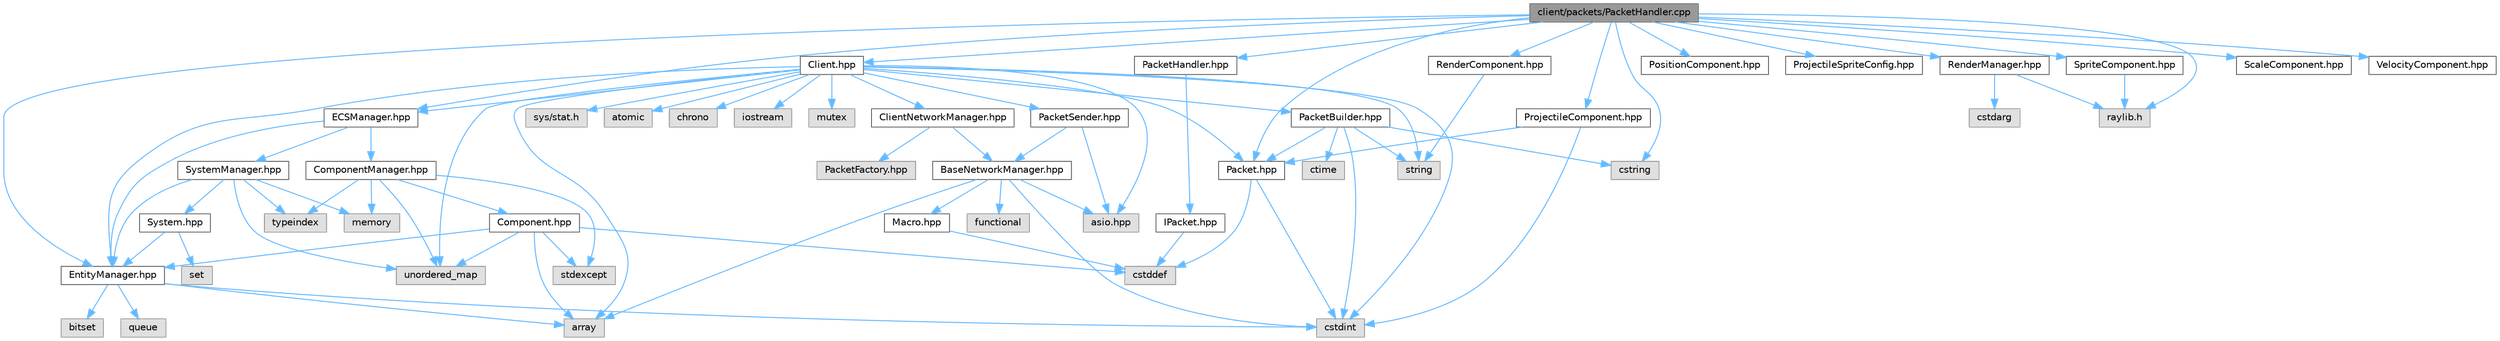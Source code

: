 digraph "client/packets/PacketHandler.cpp"
{
 // LATEX_PDF_SIZE
  bgcolor="transparent";
  edge [fontname=Helvetica,fontsize=10,labelfontname=Helvetica,labelfontsize=10];
  node [fontname=Helvetica,fontsize=10,shape=box,height=0.2,width=0.4];
  Node1 [id="Node000001",label="client/packets/PacketHandler.cpp",height=0.2,width=0.4,color="gray40", fillcolor="grey60", style="filled", fontcolor="black",tooltip=" "];
  Node1 -> Node2 [id="edge81_Node000001_Node000002",color="steelblue1",style="solid",tooltip=" "];
  Node2 [id="Node000002",label="PacketHandler.hpp",height=0.2,width=0.4,color="grey40", fillcolor="white", style="filled",URL="$client_2packets_2_packet_handler_8hpp.html",tooltip=" "];
  Node2 -> Node3 [id="edge82_Node000002_Node000003",color="steelblue1",style="solid",tooltip=" "];
  Node3 [id="Node000003",label="IPacket.hpp",height=0.2,width=0.4,color="grey40", fillcolor="white", style="filled",URL="$client_2packets_2_i_packet_8hpp.html",tooltip=" "];
  Node3 -> Node4 [id="edge83_Node000003_Node000004",color="steelblue1",style="solid",tooltip=" "];
  Node4 [id="Node000004",label="cstddef",height=0.2,width=0.4,color="grey60", fillcolor="#E0E0E0", style="filled",tooltip=" "];
  Node1 -> Node5 [id="edge84_Node000001_Node000005",color="steelblue1",style="solid",tooltip=" "];
  Node5 [id="Node000005",label="cstring",height=0.2,width=0.4,color="grey60", fillcolor="#E0E0E0", style="filled",tooltip=" "];
  Node1 -> Node6 [id="edge85_Node000001_Node000006",color="steelblue1",style="solid",tooltip=" "];
  Node6 [id="Node000006",label="Client.hpp",height=0.2,width=0.4,color="grey40", fillcolor="white", style="filled",URL="$_client_8hpp.html",tooltip=" "];
  Node6 -> Node7 [id="edge86_Node000006_Node000007",color="steelblue1",style="solid",tooltip=" "];
  Node7 [id="Node000007",label="EntityManager.hpp",height=0.2,width=0.4,color="grey40", fillcolor="white", style="filled",URL="$_entity_manager_8hpp.html",tooltip=" "];
  Node7 -> Node8 [id="edge87_Node000007_Node000008",color="steelblue1",style="solid",tooltip=" "];
  Node8 [id="Node000008",label="cstdint",height=0.2,width=0.4,color="grey60", fillcolor="#E0E0E0", style="filled",tooltip=" "];
  Node7 -> Node9 [id="edge88_Node000007_Node000009",color="steelblue1",style="solid",tooltip=" "];
  Node9 [id="Node000009",label="bitset",height=0.2,width=0.4,color="grey60", fillcolor="#E0E0E0", style="filled",tooltip=" "];
  Node7 -> Node10 [id="edge89_Node000007_Node000010",color="steelblue1",style="solid",tooltip=" "];
  Node10 [id="Node000010",label="queue",height=0.2,width=0.4,color="grey60", fillcolor="#E0E0E0", style="filled",tooltip=" "];
  Node7 -> Node11 [id="edge90_Node000007_Node000011",color="steelblue1",style="solid",tooltip=" "];
  Node11 [id="Node000011",label="array",height=0.2,width=0.4,color="grey60", fillcolor="#E0E0E0", style="filled",tooltip=" "];
  Node6 -> Node12 [id="edge91_Node000006_Node000012",color="steelblue1",style="solid",tooltip=" "];
  Node12 [id="Node000012",label="Packet.hpp",height=0.2,width=0.4,color="grey40", fillcolor="white", style="filled",URL="$_packet_8hpp.html",tooltip=" "];
  Node12 -> Node4 [id="edge92_Node000012_Node000004",color="steelblue1",style="solid",tooltip=" "];
  Node12 -> Node8 [id="edge93_Node000012_Node000008",color="steelblue1",style="solid",tooltip=" "];
  Node6 -> Node8 [id="edge94_Node000006_Node000008",color="steelblue1",style="solid",tooltip=" "];
  Node6 -> Node13 [id="edge95_Node000006_Node000013",color="steelblue1",style="solid",tooltip=" "];
  Node13 [id="Node000013",label="sys/stat.h",height=0.2,width=0.4,color="grey60", fillcolor="#E0E0E0", style="filled",tooltip=" "];
  Node6 -> Node14 [id="edge96_Node000006_Node000014",color="steelblue1",style="solid",tooltip=" "];
  Node14 [id="Node000014",label="unordered_map",height=0.2,width=0.4,color="grey60", fillcolor="#E0E0E0", style="filled",tooltip=" "];
  Node6 -> Node11 [id="edge97_Node000006_Node000011",color="steelblue1",style="solid",tooltip=" "];
  Node6 -> Node15 [id="edge98_Node000006_Node000015",color="steelblue1",style="solid",tooltip=" "];
  Node15 [id="Node000015",label="asio.hpp",height=0.2,width=0.4,color="grey60", fillcolor="#E0E0E0", style="filled",tooltip=" "];
  Node6 -> Node16 [id="edge99_Node000006_Node000016",color="steelblue1",style="solid",tooltip=" "];
  Node16 [id="Node000016",label="atomic",height=0.2,width=0.4,color="grey60", fillcolor="#E0E0E0", style="filled",tooltip=" "];
  Node6 -> Node17 [id="edge100_Node000006_Node000017",color="steelblue1",style="solid",tooltip=" "];
  Node17 [id="Node000017",label="chrono",height=0.2,width=0.4,color="grey60", fillcolor="#E0E0E0", style="filled",tooltip=" "];
  Node6 -> Node18 [id="edge101_Node000006_Node000018",color="steelblue1",style="solid",tooltip=" "];
  Node18 [id="Node000018",label="iostream",height=0.2,width=0.4,color="grey60", fillcolor="#E0E0E0", style="filled",tooltip=" "];
  Node6 -> Node19 [id="edge102_Node000006_Node000019",color="steelblue1",style="solid",tooltip=" "];
  Node19 [id="Node000019",label="mutex",height=0.2,width=0.4,color="grey60", fillcolor="#E0E0E0", style="filled",tooltip=" "];
  Node6 -> Node20 [id="edge103_Node000006_Node000020",color="steelblue1",style="solid",tooltip=" "];
  Node20 [id="Node000020",label="string",height=0.2,width=0.4,color="grey60", fillcolor="#E0E0E0", style="filled",tooltip=" "];
  Node6 -> Node21 [id="edge104_Node000006_Node000021",color="steelblue1",style="solid",tooltip=" "];
  Node21 [id="Node000021",label="ClientNetworkManager.hpp",height=0.2,width=0.4,color="grey40", fillcolor="white", style="filled",URL="$_client_network_manager_8hpp.html",tooltip=" "];
  Node21 -> Node22 [id="edge105_Node000021_Node000022",color="steelblue1",style="solid",tooltip=" "];
  Node22 [id="Node000022",label="BaseNetworkManager.hpp",height=0.2,width=0.4,color="grey40", fillcolor="white", style="filled",URL="$_base_network_manager_8hpp.html",tooltip=" "];
  Node22 -> Node15 [id="edge106_Node000022_Node000015",color="steelblue1",style="solid",tooltip=" "];
  Node22 -> Node11 [id="edge107_Node000022_Node000011",color="steelblue1",style="solid",tooltip=" "];
  Node22 -> Node23 [id="edge108_Node000022_Node000023",color="steelblue1",style="solid",tooltip=" "];
  Node23 [id="Node000023",label="functional",height=0.2,width=0.4,color="grey60", fillcolor="#E0E0E0", style="filled",tooltip=" "];
  Node22 -> Node8 [id="edge109_Node000022_Node000008",color="steelblue1",style="solid",tooltip=" "];
  Node22 -> Node24 [id="edge110_Node000022_Node000024",color="steelblue1",style="solid",tooltip=" "];
  Node24 [id="Node000024",label="Macro.hpp",height=0.2,width=0.4,color="grey40", fillcolor="white", style="filled",URL="$_macro_8hpp.html",tooltip=" "];
  Node24 -> Node4 [id="edge111_Node000024_Node000004",color="steelblue1",style="solid",tooltip=" "];
  Node21 -> Node25 [id="edge112_Node000021_Node000025",color="steelblue1",style="solid",tooltip=" "];
  Node25 [id="Node000025",label="PacketFactory.hpp",height=0.2,width=0.4,color="grey60", fillcolor="#E0E0E0", style="filled",tooltip=" "];
  Node6 -> Node26 [id="edge113_Node000006_Node000026",color="steelblue1",style="solid",tooltip=" "];
  Node26 [id="Node000026",label="ECSManager.hpp",height=0.2,width=0.4,color="grey40", fillcolor="white", style="filled",URL="$_e_c_s_manager_8hpp.html",tooltip=" "];
  Node26 -> Node7 [id="edge114_Node000026_Node000007",color="steelblue1",style="solid",tooltip=" "];
  Node26 -> Node27 [id="edge115_Node000026_Node000027",color="steelblue1",style="solid",tooltip=" "];
  Node27 [id="Node000027",label="ComponentManager.hpp",height=0.2,width=0.4,color="grey40", fillcolor="white", style="filled",URL="$_component_manager_8hpp.html",tooltip=" "];
  Node27 -> Node28 [id="edge116_Node000027_Node000028",color="steelblue1",style="solid",tooltip=" "];
  Node28 [id="Node000028",label="memory",height=0.2,width=0.4,color="grey60", fillcolor="#E0E0E0", style="filled",tooltip=" "];
  Node27 -> Node29 [id="edge117_Node000027_Node000029",color="steelblue1",style="solid",tooltip=" "];
  Node29 [id="Node000029",label="stdexcept",height=0.2,width=0.4,color="grey60", fillcolor="#E0E0E0", style="filled",tooltip=" "];
  Node27 -> Node30 [id="edge118_Node000027_Node000030",color="steelblue1",style="solid",tooltip=" "];
  Node30 [id="Node000030",label="typeindex",height=0.2,width=0.4,color="grey60", fillcolor="#E0E0E0", style="filled",tooltip=" "];
  Node27 -> Node14 [id="edge119_Node000027_Node000014",color="steelblue1",style="solid",tooltip=" "];
  Node27 -> Node31 [id="edge120_Node000027_Node000031",color="steelblue1",style="solid",tooltip=" "];
  Node31 [id="Node000031",label="Component.hpp",height=0.2,width=0.4,color="grey40", fillcolor="white", style="filled",URL="$_component_8hpp.html",tooltip=" "];
  Node31 -> Node11 [id="edge121_Node000031_Node000011",color="steelblue1",style="solid",tooltip=" "];
  Node31 -> Node4 [id="edge122_Node000031_Node000004",color="steelblue1",style="solid",tooltip=" "];
  Node31 -> Node14 [id="edge123_Node000031_Node000014",color="steelblue1",style="solid",tooltip=" "];
  Node31 -> Node7 [id="edge124_Node000031_Node000007",color="steelblue1",style="solid",tooltip=" "];
  Node31 -> Node29 [id="edge125_Node000031_Node000029",color="steelblue1",style="solid",tooltip=" "];
  Node26 -> Node32 [id="edge126_Node000026_Node000032",color="steelblue1",style="solid",tooltip=" "];
  Node32 [id="Node000032",label="SystemManager.hpp",height=0.2,width=0.4,color="grey40", fillcolor="white", style="filled",URL="$_system_manager_8hpp.html",tooltip=" "];
  Node32 -> Node7 [id="edge127_Node000032_Node000007",color="steelblue1",style="solid",tooltip=" "];
  Node32 -> Node33 [id="edge128_Node000032_Node000033",color="steelblue1",style="solid",tooltip=" "];
  Node33 [id="Node000033",label="System.hpp",height=0.2,width=0.4,color="grey40", fillcolor="white", style="filled",URL="$_system_8hpp.html",tooltip=" "];
  Node33 -> Node34 [id="edge129_Node000033_Node000034",color="steelblue1",style="solid",tooltip=" "];
  Node34 [id="Node000034",label="set",height=0.2,width=0.4,color="grey60", fillcolor="#E0E0E0", style="filled",tooltip=" "];
  Node33 -> Node7 [id="edge130_Node000033_Node000007",color="steelblue1",style="solid",tooltip=" "];
  Node32 -> Node30 [id="edge131_Node000032_Node000030",color="steelblue1",style="solid",tooltip=" "];
  Node32 -> Node14 [id="edge132_Node000032_Node000014",color="steelblue1",style="solid",tooltip=" "];
  Node32 -> Node28 [id="edge133_Node000032_Node000028",color="steelblue1",style="solid",tooltip=" "];
  Node6 -> Node35 [id="edge134_Node000006_Node000035",color="steelblue1",style="solid",tooltip=" "];
  Node35 [id="Node000035",label="PacketSender.hpp",height=0.2,width=0.4,color="grey40", fillcolor="white", style="filled",URL="$_packet_sender_8hpp.html",tooltip=" "];
  Node35 -> Node15 [id="edge135_Node000035_Node000015",color="steelblue1",style="solid",tooltip=" "];
  Node35 -> Node22 [id="edge136_Node000035_Node000022",color="steelblue1",style="solid",tooltip=" "];
  Node6 -> Node36 [id="edge137_Node000006_Node000036",color="steelblue1",style="solid",tooltip=" "];
  Node36 [id="Node000036",label="PacketBuilder.hpp",height=0.2,width=0.4,color="grey40", fillcolor="white", style="filled",URL="$_packet_builder_8hpp.html",tooltip=" "];
  Node36 -> Node8 [id="edge138_Node000036_Node000008",color="steelblue1",style="solid",tooltip=" "];
  Node36 -> Node5 [id="edge139_Node000036_Node000005",color="steelblue1",style="solid",tooltip=" "];
  Node36 -> Node37 [id="edge140_Node000036_Node000037",color="steelblue1",style="solid",tooltip=" "];
  Node37 [id="Node000037",label="ctime",height=0.2,width=0.4,color="grey60", fillcolor="#E0E0E0", style="filled",tooltip=" "];
  Node36 -> Node20 [id="edge141_Node000036_Node000020",color="steelblue1",style="solid",tooltip=" "];
  Node36 -> Node12 [id="edge142_Node000036_Node000012",color="steelblue1",style="solid",tooltip=" "];
  Node1 -> Node26 [id="edge143_Node000001_Node000026",color="steelblue1",style="solid",tooltip=" "];
  Node1 -> Node7 [id="edge144_Node000001_Node000007",color="steelblue1",style="solid",tooltip=" "];
  Node1 -> Node12 [id="edge145_Node000001_Node000012",color="steelblue1",style="solid",tooltip=" "];
  Node1 -> Node38 [id="edge146_Node000001_Node000038",color="steelblue1",style="solid",tooltip=" "];
  Node38 [id="Node000038",label="PositionComponent.hpp",height=0.2,width=0.4,color="grey40", fillcolor="white", style="filled",URL="$_position_component_8hpp.html",tooltip=" "];
  Node1 -> Node39 [id="edge147_Node000001_Node000039",color="steelblue1",style="solid",tooltip=" "];
  Node39 [id="Node000039",label="ProjectileComponent.hpp",height=0.2,width=0.4,color="grey40", fillcolor="white", style="filled",URL="$_projectile_component_8hpp.html",tooltip=" "];
  Node39 -> Node8 [id="edge148_Node000039_Node000008",color="steelblue1",style="solid",tooltip=" "];
  Node39 -> Node12 [id="edge149_Node000039_Node000012",color="steelblue1",style="solid",tooltip=" "];
  Node1 -> Node40 [id="edge150_Node000001_Node000040",color="steelblue1",style="solid",tooltip=" "];
  Node40 [id="Node000040",label="ProjectileSpriteConfig.hpp",height=0.2,width=0.4,color="grey40", fillcolor="white", style="filled",URL="$_projectile_sprite_config_8hpp.html",tooltip=" "];
  Node1 -> Node41 [id="edge151_Node000001_Node000041",color="steelblue1",style="solid",tooltip=" "];
  Node41 [id="Node000041",label="RenderComponent.hpp",height=0.2,width=0.4,color="grey40", fillcolor="white", style="filled",URL="$_render_component_8hpp.html",tooltip=" "];
  Node41 -> Node20 [id="edge152_Node000041_Node000020",color="steelblue1",style="solid",tooltip=" "];
  Node1 -> Node42 [id="edge153_Node000001_Node000042",color="steelblue1",style="solid",tooltip=" "];
  Node42 [id="Node000042",label="RenderManager.hpp",height=0.2,width=0.4,color="grey40", fillcolor="white", style="filled",URL="$_render_manager_8hpp.html",tooltip=" "];
  Node42 -> Node43 [id="edge154_Node000042_Node000043",color="steelblue1",style="solid",tooltip=" "];
  Node43 [id="Node000043",label="cstdarg",height=0.2,width=0.4,color="grey60", fillcolor="#E0E0E0", style="filled",tooltip=" "];
  Node42 -> Node44 [id="edge155_Node000042_Node000044",color="steelblue1",style="solid",tooltip=" "];
  Node44 [id="Node000044",label="raylib.h",height=0.2,width=0.4,color="grey60", fillcolor="#E0E0E0", style="filled",tooltip=" "];
  Node1 -> Node45 [id="edge156_Node000001_Node000045",color="steelblue1",style="solid",tooltip=" "];
  Node45 [id="Node000045",label="ScaleComponent.hpp",height=0.2,width=0.4,color="grey40", fillcolor="white", style="filled",URL="$_scale_component_8hpp.html",tooltip=" "];
  Node1 -> Node46 [id="edge157_Node000001_Node000046",color="steelblue1",style="solid",tooltip=" "];
  Node46 [id="Node000046",label="SpriteComponent.hpp",height=0.2,width=0.4,color="grey40", fillcolor="white", style="filled",URL="$_sprite_component_8hpp.html",tooltip=" "];
  Node46 -> Node44 [id="edge158_Node000046_Node000044",color="steelblue1",style="solid",tooltip=" "];
  Node1 -> Node47 [id="edge159_Node000001_Node000047",color="steelblue1",style="solid",tooltip=" "];
  Node47 [id="Node000047",label="VelocityComponent.hpp",height=0.2,width=0.4,color="grey40", fillcolor="white", style="filled",URL="$_velocity_component_8hpp.html",tooltip=" "];
  Node1 -> Node44 [id="edge160_Node000001_Node000044",color="steelblue1",style="solid",tooltip=" "];
}
